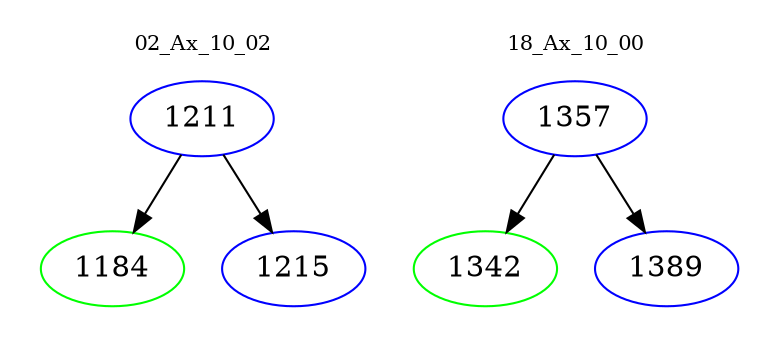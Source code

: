 digraph{
subgraph cluster_0 {
color = white
label = "02_Ax_10_02";
fontsize=10;
T0_1211 [label="1211", color="blue"]
T0_1211 -> T0_1184 [color="black"]
T0_1184 [label="1184", color="green"]
T0_1211 -> T0_1215 [color="black"]
T0_1215 [label="1215", color="blue"]
}
subgraph cluster_1 {
color = white
label = "18_Ax_10_00";
fontsize=10;
T1_1357 [label="1357", color="blue"]
T1_1357 -> T1_1342 [color="black"]
T1_1342 [label="1342", color="green"]
T1_1357 -> T1_1389 [color="black"]
T1_1389 [label="1389", color="blue"]
}
}
